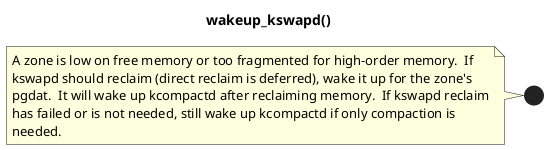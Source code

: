 @startuml
title wakeup_kswapd()

note left
 A zone is low on free memory or too fragmented for high-order memory.  If
 kswapd should reclaim (direct reclaim is deferred), wake it up for the zone's
 pgdat.  It will wake up kcompactd after reclaiming memory.  If kswapd reclaim
 has failed or is not needed, still wake up kcompactd if only compaction is
 needed.
end note

@enduml
